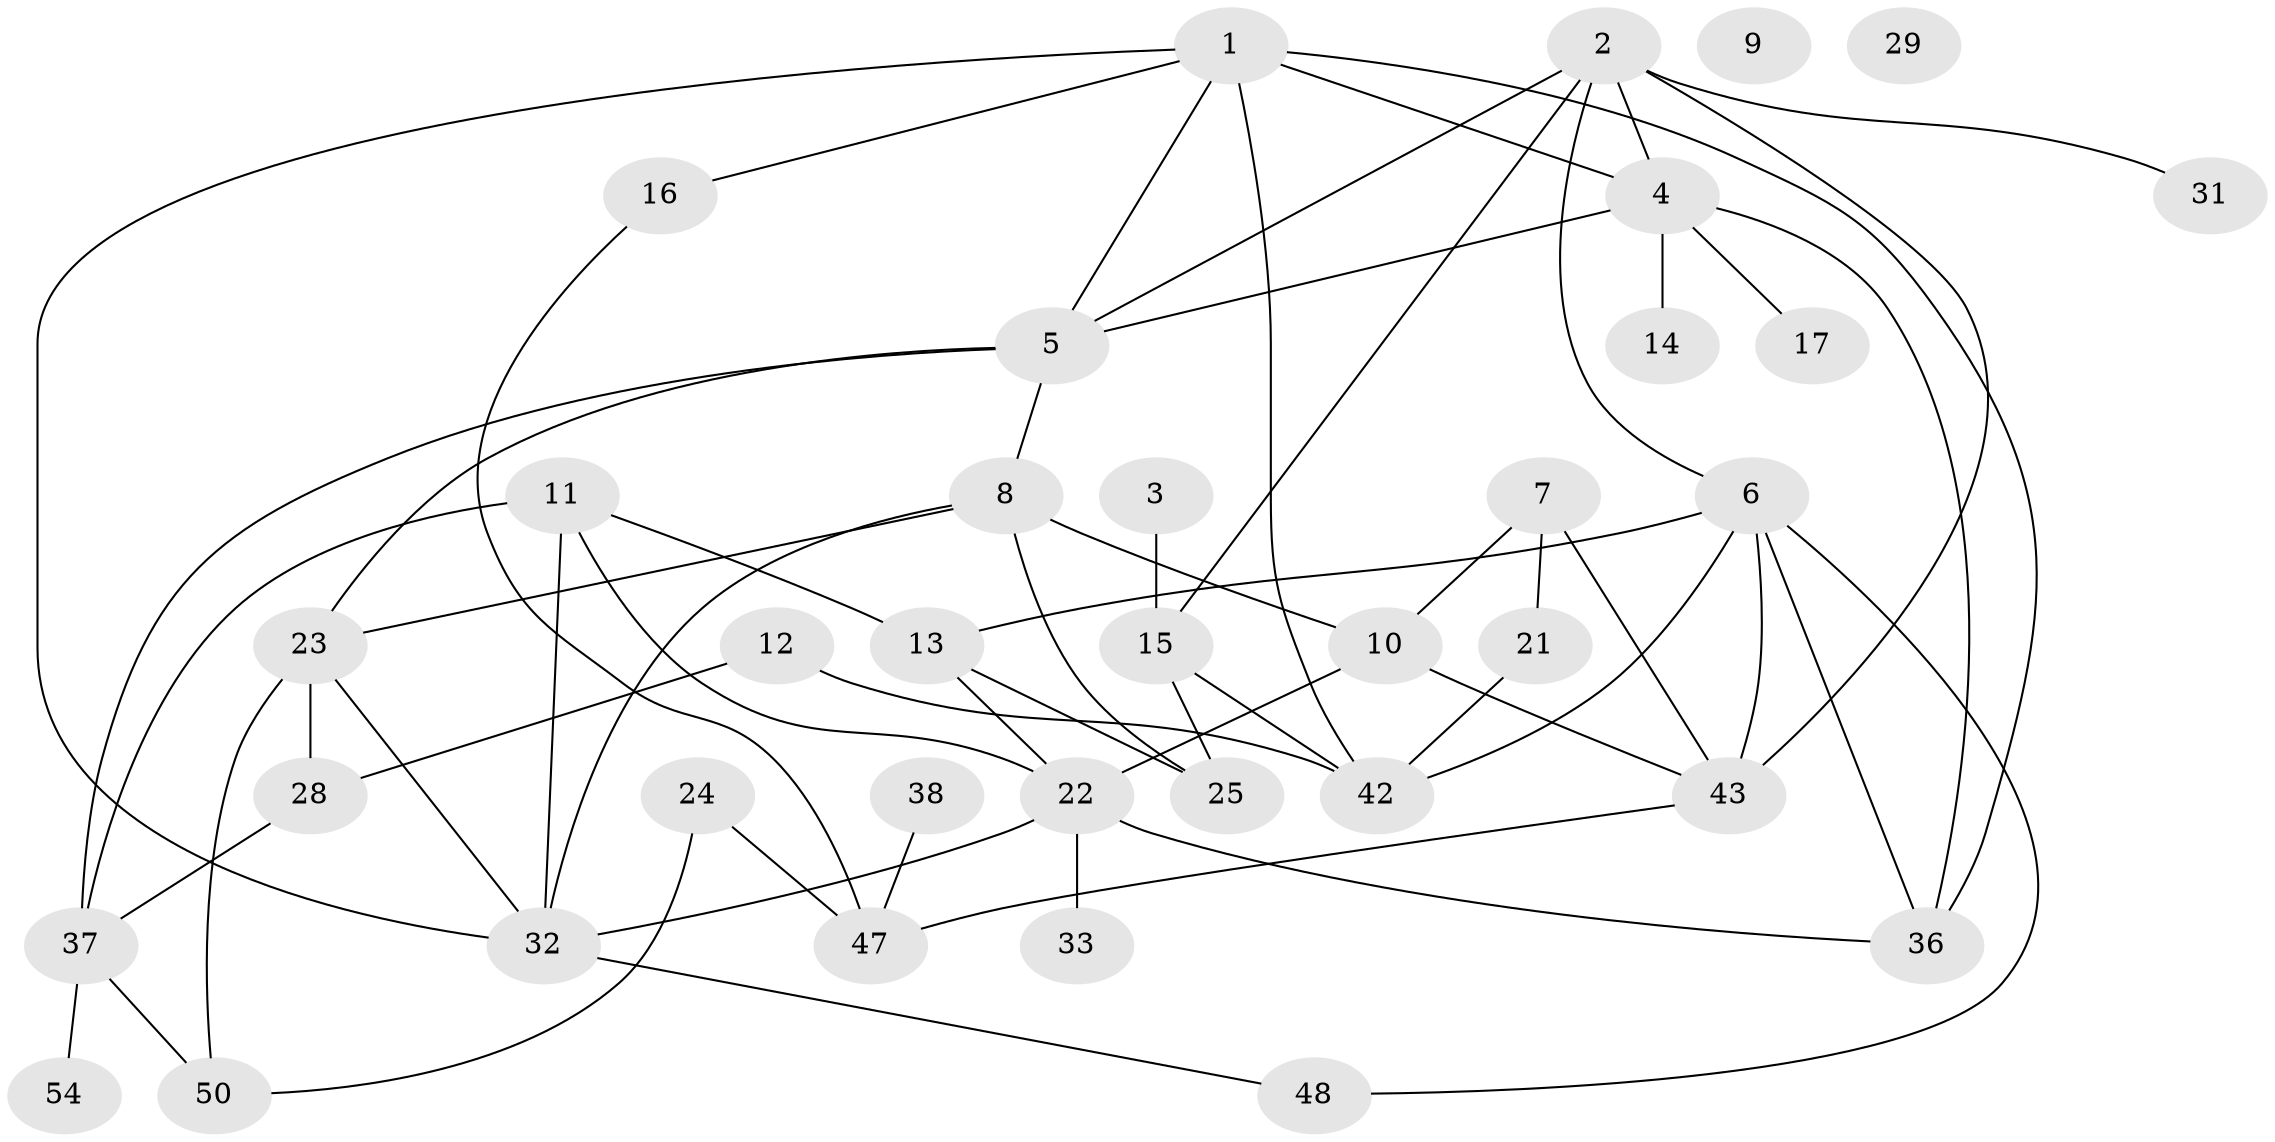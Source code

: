 // Generated by graph-tools (version 1.1) at 2025/23/03/03/25 07:23:27]
// undirected, 36 vertices, 60 edges
graph export_dot {
graph [start="1"]
  node [color=gray90,style=filled];
  1 [super="+52"];
  2 [super="+26"];
  3;
  4 [super="+58"];
  5 [super="+41"];
  6 [super="+20"];
  7 [super="+19"];
  8 [super="+40"];
  9;
  10 [super="+30"];
  11;
  12;
  13 [super="+18"];
  14 [super="+55"];
  15 [super="+46"];
  16 [super="+53"];
  17;
  21;
  22 [super="+56"];
  23 [super="+35"];
  24 [super="+57"];
  25 [super="+27"];
  28;
  29;
  31;
  32 [super="+34"];
  33;
  36 [super="+39"];
  37 [super="+45"];
  38;
  42 [super="+51"];
  43 [super="+44"];
  47 [super="+49"];
  48;
  50;
  54;
  1 -- 5;
  1 -- 36;
  1 -- 4;
  1 -- 32;
  1 -- 42;
  1 -- 16;
  2 -- 31;
  2 -- 43;
  2 -- 4;
  2 -- 6;
  2 -- 15;
  2 -- 5;
  3 -- 15;
  4 -- 14;
  4 -- 17;
  4 -- 36;
  4 -- 5;
  5 -- 37;
  5 -- 23;
  5 -- 8;
  6 -- 42;
  6 -- 48;
  6 -- 43;
  6 -- 13;
  6 -- 36;
  7 -- 21;
  7 -- 10 [weight=2];
  7 -- 43;
  8 -- 10;
  8 -- 25;
  8 -- 32;
  8 -- 23;
  10 -- 43;
  10 -- 22;
  11 -- 37;
  11 -- 32;
  11 -- 13;
  11 -- 22;
  12 -- 28;
  12 -- 42;
  13 -- 25;
  13 -- 22;
  15 -- 25;
  15 -- 42;
  16 -- 47;
  21 -- 42;
  22 -- 32;
  22 -- 33;
  22 -- 36;
  23 -- 50;
  23 -- 28;
  23 -- 32;
  24 -- 47;
  24 -- 50;
  28 -- 37;
  32 -- 48;
  37 -- 50;
  37 -- 54;
  38 -- 47;
  43 -- 47;
}
